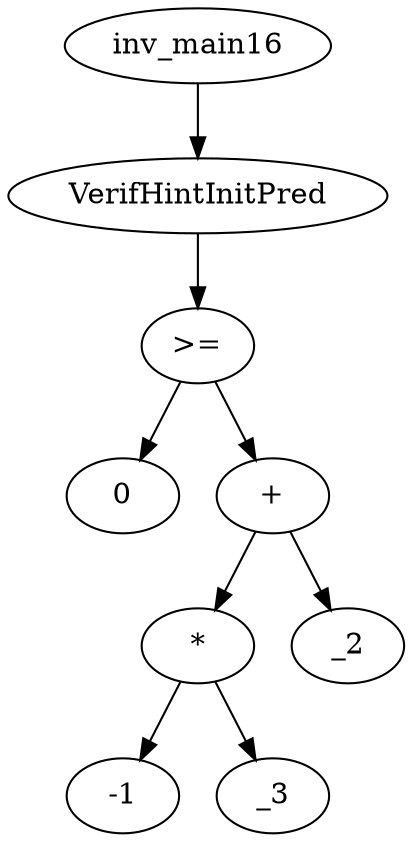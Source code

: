 digraph dag {
0 [label="inv_main16"];
1 [label="VerifHintInitPred"];
2 [label=">="];
3 [label="0"];
4 [label="+"];
5 [label="*"];
6 [label="-1"];
7 [label="_3"];
8 [label="_2"];
0->1
1->2
2->4
2 -> 3
4->5
4 -> 8
5->7
5 -> 6
}
